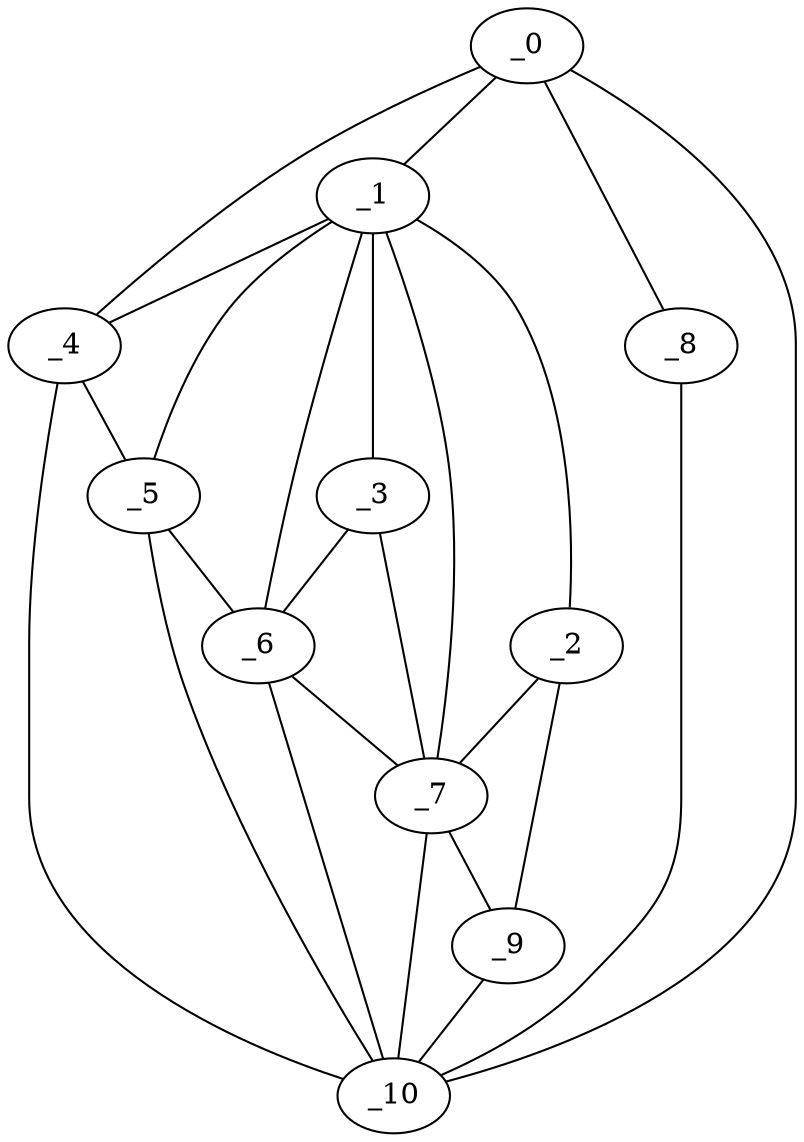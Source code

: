 graph "obj88__270.gxl" {
	_0	 [x=46,
		y=7];
	_1	 [x=52,
		y=108];
	_0 -- _1	 [valence=1];
	_4	 [x=77,
		y=65];
	_0 -- _4	 [valence=2];
	_8	 [x=83,
		y=6];
	_0 -- _8	 [valence=1];
	_10	 [x=86,
		y=53];
	_0 -- _10	 [valence=2];
	_2	 [x=73,
		y=119];
	_1 -- _2	 [valence=1];
	_3	 [x=76,
		y=94];
	_1 -- _3	 [valence=2];
	_1 -- _4	 [valence=2];
	_5	 [x=77,
		y=78];
	_1 -- _5	 [valence=2];
	_6	 [x=77,
		y=85];
	_1 -- _6	 [valence=2];
	_7	 [x=80,
		y=106];
	_1 -- _7	 [valence=2];
	_2 -- _7	 [valence=2];
	_9	 [x=85,
		y=118];
	_2 -- _9	 [valence=1];
	_3 -- _6	 [valence=1];
	_3 -- _7	 [valence=2];
	_4 -- _5	 [valence=2];
	_4 -- _10	 [valence=2];
	_5 -- _6	 [valence=2];
	_5 -- _10	 [valence=2];
	_6 -- _7	 [valence=2];
	_6 -- _10	 [valence=2];
	_7 -- _9	 [valence=2];
	_7 -- _10	 [valence=2];
	_8 -- _10	 [valence=1];
	_9 -- _10	 [valence=1];
}
